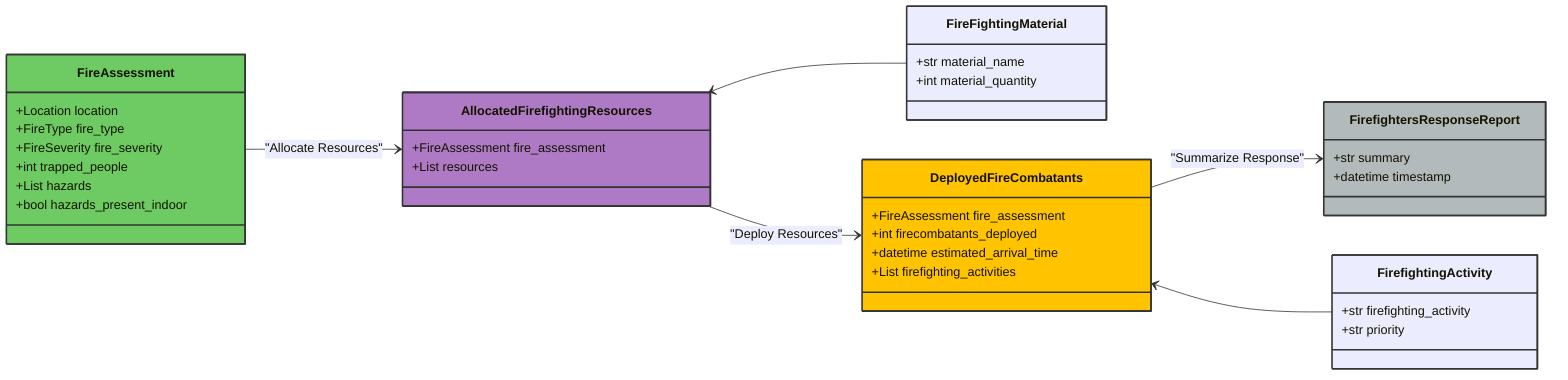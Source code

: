 classDiagram
    direction LR

    %% Classes and Attributes
    class FireAssessment {
        +Location location
        +FireType fire_type
        +FireSeverity fire_severity
        +int trapped_people
        +List<HazardType> hazards
        +bool hazards_present_indoor
    }
    class FireFightingMaterial {
        +str material_name
        +int material_quantity
    }
    class AllocatedFirefightingResources {
        +FireAssessment fire_assessment
        +List<FireFightingMaterial> resources
    }
    class FirefightingActivity {
        +str firefighting_activity
        +str priority
    }
    class DeployedFireCombatants {
        +FireAssessment fire_assessment
        +int firecombatants_deployed
        +datetime estimated_arrival_time
        +List<FirefightingActivity> firefighting_activities
    }
    class FirefightersResponseReport {
        +str summary
        +datetime timestamp
    }

    %% Relationships
    FireAssessment --> AllocatedFirefightingResources: "Allocate Resources"
    AllocatedFirefightingResources --> DeployedFireCombatants: "Deploy Resources"
    DeployedFireCombatants --> FirefightersResponseReport: "Summarize Response"

    %% Grouped Classes
    AllocatedFirefightingResources <-- FireFightingMaterial
    DeployedFireCombatants <-- FirefightingActivity

    %% Style Customization
    style FireAssessment fill:#6ECB63,stroke:#333,stroke-width:2px
    style AllocatedFirefightingResources fill:#AF7AC5,stroke:#333,stroke-width:2px
    style DeployedFireCombatants fill:#FFC300,stroke:#333,stroke-width:2px
    style FireFightingMaterial fill:#ECECFF,stroke:#333,stroke-width:2px
    style FirefightingActivity fill:#ECECFF,stroke:#333,stroke-width:2px
    style FirefightersResponseReport fill:#B2BABB,stroke:#333,stroke-width:2px
